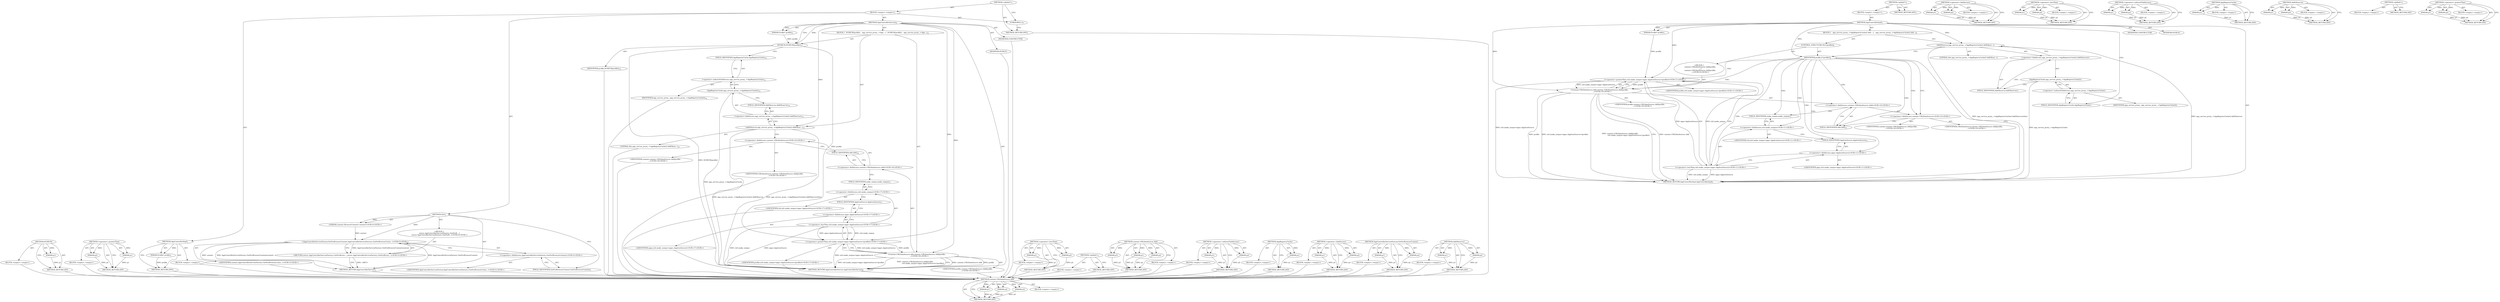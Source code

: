 digraph "AddObserver" {
vulnerable_82 [label=<(METHOD,content.URLDataSource.Add)>];
vulnerable_83 [label=<(PARAM,p1)>];
vulnerable_84 [label=<(PARAM,p2)>];
vulnerable_85 [label=<(PARAM,p3)>];
vulnerable_86 [label=<(BLOCK,&lt;empty&gt;,&lt;empty&gt;)>];
vulnerable_87 [label=<(METHOD_RETURN,ANY)>];
vulnerable_6 [label=<(METHOD,&lt;global&gt;)<SUB>1</SUB>>];
vulnerable_7 [label=<(BLOCK,&lt;empty&gt;,&lt;empty&gt;)<SUB>1</SUB>>];
vulnerable_8 [label=<(METHOD,AppControllerImpl)<SUB>1</SUB>>];
vulnerable_9 [label=<(PARAM,Profile* profile)<SUB>1</SUB>>];
vulnerable_10 [label=<(BLOCK,{
   app_service_proxy_-&gt;AppRegistryCache().Add...,{
   app_service_proxy_-&gt;AppRegistryCache().Add...)<SUB>6</SUB>>];
vulnerable_11 [label=<(AddObserver,app_service_proxy_-&gt;AppRegistryCache().AddObser...)<SUB>7</SUB>>];
vulnerable_12 [label=<(&lt;operator&gt;.fieldAccess,app_service_proxy_-&gt;AppRegistryCache().AddObserver)<SUB>7</SUB>>];
vulnerable_13 [label=<(AppRegistryCache,app_service_proxy_-&gt;AppRegistryCache())<SUB>7</SUB>>];
vulnerable_14 [label=<(&lt;operator&gt;.indirectFieldAccess,app_service_proxy_-&gt;AppRegistryCache)<SUB>7</SUB>>];
vulnerable_15 [label=<(IDENTIFIER,app_service_proxy_,app_service_proxy_-&gt;AppRegistryCache())<SUB>7</SUB>>];
vulnerable_16 [label=<(FIELD_IDENTIFIER,AppRegistryCache,AppRegistryCache)<SUB>7</SUB>>];
vulnerable_17 [label=<(FIELD_IDENTIFIER,AddObserver,AddObserver)<SUB>7</SUB>>];
vulnerable_18 [label=<(LITERAL,this,app_service_proxy_-&gt;AppRegistryCache().AddObser...)<SUB>7</SUB>>];
vulnerable_19 [label=<(CONTROL_STRUCTURE,IF,if (profile))<SUB>9</SUB>>];
vulnerable_20 [label=<(IDENTIFIER,profile,if (profile))<SUB>9</SUB>>];
vulnerable_21 [label="<(BLOCK,{
    content::URLDataSource::Add(profile,
    ...,{
    content::URLDataSource::Add(profile,
    ...)<SUB>9</SUB>>"];
vulnerable_22 [label="<(content.URLDataSource.Add,content::URLDataSource::Add(profile,
          ...)<SUB>10</SUB>>"];
vulnerable_23 [label="<(&lt;operator&gt;.fieldAccess,content::URLDataSource::Add)<SUB>10</SUB>>"];
vulnerable_24 [label="<(&lt;operator&gt;.fieldAccess,content::URLDataSource)<SUB>10</SUB>>"];
vulnerable_25 [label="<(IDENTIFIER,content,content::URLDataSource::Add(profile,
          ...)<SUB>10</SUB>>"];
vulnerable_26 [label="<(IDENTIFIER,URLDataSource,content::URLDataSource::Add(profile,
          ...)<SUB>10</SUB>>"];
vulnerable_27 [label=<(FIELD_IDENTIFIER,Add,Add)<SUB>10</SUB>>];
vulnerable_28 [label="<(IDENTIFIER,profile,content::URLDataSource::Add(profile,
          ...)<SUB>10</SUB>>"];
vulnerable_29 [label="<(&lt;operator&gt;.greaterThan,std::make_unique&lt;apps::AppIconSource&gt;(profile))<SUB>11</SUB>>"];
vulnerable_30 [label="<(&lt;operator&gt;.lessThan,std::make_unique&lt;apps::AppIconSource)<SUB>11</SUB>>"];
vulnerable_31 [label="<(&lt;operator&gt;.fieldAccess,std::make_unique)<SUB>11</SUB>>"];
vulnerable_32 [label="<(IDENTIFIER,std,std::make_unique&lt;apps::AppIconSource)<SUB>11</SUB>>"];
vulnerable_33 [label=<(FIELD_IDENTIFIER,make_unique,make_unique)<SUB>11</SUB>>];
vulnerable_34 [label="<(&lt;operator&gt;.fieldAccess,apps::AppIconSource)<SUB>11</SUB>>"];
vulnerable_35 [label="<(IDENTIFIER,apps,std::make_unique&lt;apps::AppIconSource)<SUB>11</SUB>>"];
vulnerable_36 [label=<(FIELD_IDENTIFIER,AppIconSource,AppIconSource)<SUB>11</SUB>>];
vulnerable_37 [label="<(IDENTIFIER,profile,std::make_unique&lt;apps::AppIconSource&gt;(profile))<SUB>11</SUB>>"];
vulnerable_38 [label=<(MODIFIER,CONSTRUCTOR)>];
vulnerable_39 [label=<(MODIFIER,PUBLIC)>];
vulnerable_40 [label=<(METHOD_RETURN,AppControllerImpl.AppControllerImpl)<SUB>1</SUB>>];
vulnerable_42 [label=<(METHOD_RETURN,ANY)<SUB>1</SUB>>];
vulnerable_68 [label=<(METHOD,&lt;operator&gt;.fieldAccess)>];
vulnerable_69 [label=<(PARAM,p1)>];
vulnerable_70 [label=<(PARAM,p2)>];
vulnerable_71 [label=<(BLOCK,&lt;empty&gt;,&lt;empty&gt;)>];
vulnerable_72 [label=<(METHOD_RETURN,ANY)>];
vulnerable_93 [label=<(METHOD,&lt;operator&gt;.lessThan)>];
vulnerable_94 [label=<(PARAM,p1)>];
vulnerable_95 [label=<(PARAM,p2)>];
vulnerable_96 [label=<(BLOCK,&lt;empty&gt;,&lt;empty&gt;)>];
vulnerable_97 [label=<(METHOD_RETURN,ANY)>];
vulnerable_77 [label=<(METHOD,&lt;operator&gt;.indirectFieldAccess)>];
vulnerable_78 [label=<(PARAM,p1)>];
vulnerable_79 [label=<(PARAM,p2)>];
vulnerable_80 [label=<(BLOCK,&lt;empty&gt;,&lt;empty&gt;)>];
vulnerable_81 [label=<(METHOD_RETURN,ANY)>];
vulnerable_73 [label=<(METHOD,AppRegistryCache)>];
vulnerable_74 [label=<(PARAM,p1)>];
vulnerable_75 [label=<(BLOCK,&lt;empty&gt;,&lt;empty&gt;)>];
vulnerable_76 [label=<(METHOD_RETURN,ANY)>];
vulnerable_63 [label=<(METHOD,AddObserver)>];
vulnerable_64 [label=<(PARAM,p1)>];
vulnerable_65 [label=<(PARAM,p2)>];
vulnerable_66 [label=<(BLOCK,&lt;empty&gt;,&lt;empty&gt;)>];
vulnerable_67 [label=<(METHOD_RETURN,ANY)>];
vulnerable_57 [label=<(METHOD,&lt;global&gt;)<SUB>1</SUB>>];
vulnerable_58 [label=<(BLOCK,&lt;empty&gt;,&lt;empty&gt;)>];
vulnerable_59 [label=<(METHOD_RETURN,ANY)>];
vulnerable_88 [label=<(METHOD,&lt;operator&gt;.greaterThan)>];
vulnerable_89 [label=<(PARAM,p1)>];
vulnerable_90 [label=<(PARAM,p2)>];
vulnerable_91 [label=<(BLOCK,&lt;empty&gt;,&lt;empty&gt;)>];
vulnerable_92 [label=<(METHOD_RETURN,ANY)>];
fixed_91 [label=<(METHOD,DCHECK)>];
fixed_92 [label=<(PARAM,p1)>];
fixed_93 [label=<(BLOCK,&lt;empty&gt;,&lt;empty&gt;)>];
fixed_94 [label=<(METHOD_RETURN,ANY)>];
fixed_115 [label=<(METHOD,&lt;operator&gt;.greaterThan)>];
fixed_116 [label=<(PARAM,p1)>];
fixed_117 [label=<(PARAM,p2)>];
fixed_118 [label=<(BLOCK,&lt;empty&gt;,&lt;empty&gt;)>];
fixed_119 [label=<(METHOD_RETURN,ANY)>];
fixed_6 [label=<(METHOD,&lt;global&gt;)<SUB>1</SUB>>];
fixed_7 [label=<(BLOCK,&lt;empty&gt;,&lt;empty&gt;)<SUB>1</SUB>>];
fixed_8 [label=<(METHOD,AppControllerImpl)<SUB>1</SUB>>];
fixed_9 [label=<(PARAM,Profile* profile)<SUB>1</SUB>>];
fixed_10 [label=<(BLOCK,&lt;empty&gt;,&lt;empty&gt;)>];
fixed_11 [label=<(METHOD_RETURN,ANY)<SUB>1</SUB>>];
fixed_13 [label=<(UNKNOWN,),))<SUB>1</SUB>>];
fixed_14 [label=<(METHOD,Get)<SUB>3</SUB>>];
fixed_15 [label="<(PARAM,content::BrowserContext* context)<SUB>4</SUB>>"];
fixed_16 [label="<(BLOCK,{
  return AppControllerServiceFactory::GetForB...,{
  return AppControllerServiceFactory::GetForB...)<SUB>4</SUB>>"];
fixed_17 [label="<(RETURN,return AppControllerServiceFactory::GetForBrows...,return AppControllerServiceFactory::GetForBrows...)<SUB>5</SUB>>"];
fixed_18 [label="<(AppControllerServiceFactory.GetForBrowserContext,AppControllerServiceFactory::GetForBrowserConte...)<SUB>5</SUB>>"];
fixed_19 [label="<(&lt;operator&gt;.fieldAccess,AppControllerServiceFactory::GetForBrowserContext)<SUB>5</SUB>>"];
fixed_20 [label="<(IDENTIFIER,AppControllerServiceFactory,AppControllerServiceFactory::GetForBrowserConte...)<SUB>5</SUB>>"];
fixed_21 [label=<(FIELD_IDENTIFIER,GetForBrowserContext,GetForBrowserContext)<SUB>5</SUB>>];
fixed_22 [label="<(IDENTIFIER,context,AppControllerServiceFactory::GetForBrowserConte...)<SUB>5</SUB>>"];
fixed_23 [label=<(METHOD_RETURN,AppControllerService)<SUB>3</SUB>>];
fixed_25 [label=<(METHOD,AppControllerService)<SUB>8</SUB>>];
fixed_26 [label=<(PARAM,Profile* profile)<SUB>8</SUB>>];
fixed_27 [label=<(BLOCK,{
  DCHECK(profile);
   app_service_proxy_-&gt;App...,{
  DCHECK(profile);
   app_service_proxy_-&gt;App...)<SUB>12</SUB>>];
fixed_28 [label=<(DCHECK,DCHECK(profile))<SUB>13</SUB>>];
fixed_29 [label=<(IDENTIFIER,profile,DCHECK(profile))<SUB>13</SUB>>];
fixed_30 [label=<(AddObserver,app_service_proxy_-&gt;AppRegistryCache().AddObser...)<SUB>14</SUB>>];
fixed_31 [label=<(&lt;operator&gt;.fieldAccess,app_service_proxy_-&gt;AppRegistryCache().AddObserver)<SUB>14</SUB>>];
fixed_32 [label=<(AppRegistryCache,app_service_proxy_-&gt;AppRegistryCache())<SUB>14</SUB>>];
fixed_33 [label=<(&lt;operator&gt;.indirectFieldAccess,app_service_proxy_-&gt;AppRegistryCache)<SUB>14</SUB>>];
fixed_34 [label=<(IDENTIFIER,app_service_proxy_,app_service_proxy_-&gt;AppRegistryCache())<SUB>14</SUB>>];
fixed_35 [label=<(FIELD_IDENTIFIER,AppRegistryCache,AppRegistryCache)<SUB>14</SUB>>];
fixed_36 [label=<(FIELD_IDENTIFIER,AddObserver,AddObserver)<SUB>14</SUB>>];
fixed_37 [label=<(LITERAL,this,app_service_proxy_-&gt;AppRegistryCache().AddObser...)<SUB>14</SUB>>];
fixed_38 [label="<(content.URLDataSource.Add,content::URLDataSource::Add(profile,
          ...)<SUB>16</SUB>>"];
fixed_39 [label="<(&lt;operator&gt;.fieldAccess,content::URLDataSource::Add)<SUB>16</SUB>>"];
fixed_40 [label="<(&lt;operator&gt;.fieldAccess,content::URLDataSource)<SUB>16</SUB>>"];
fixed_41 [label="<(IDENTIFIER,content,content::URLDataSource::Add(profile,
          ...)<SUB>16</SUB>>"];
fixed_42 [label="<(IDENTIFIER,URLDataSource,content::URLDataSource::Add(profile,
          ...)<SUB>16</SUB>>"];
fixed_43 [label=<(FIELD_IDENTIFIER,Add,Add)<SUB>16</SUB>>];
fixed_44 [label="<(IDENTIFIER,profile,content::URLDataSource::Add(profile,
          ...)<SUB>16</SUB>>"];
fixed_45 [label="<(&lt;operator&gt;.greaterThan,std::make_unique&lt;apps::AppIconSource&gt;(profile))<SUB>17</SUB>>"];
fixed_46 [label="<(&lt;operator&gt;.lessThan,std::make_unique&lt;apps::AppIconSource)<SUB>17</SUB>>"];
fixed_47 [label="<(&lt;operator&gt;.fieldAccess,std::make_unique)<SUB>17</SUB>>"];
fixed_48 [label="<(IDENTIFIER,std,std::make_unique&lt;apps::AppIconSource)<SUB>17</SUB>>"];
fixed_49 [label=<(FIELD_IDENTIFIER,make_unique,make_unique)<SUB>17</SUB>>];
fixed_50 [label="<(&lt;operator&gt;.fieldAccess,apps::AppIconSource)<SUB>17</SUB>>"];
fixed_51 [label="<(IDENTIFIER,apps,std::make_unique&lt;apps::AppIconSource)<SUB>17</SUB>>"];
fixed_52 [label=<(FIELD_IDENTIFIER,AppIconSource,AppIconSource)<SUB>17</SUB>>];
fixed_53 [label="<(IDENTIFIER,profile,std::make_unique&lt;apps::AppIconSource&gt;(profile))<SUB>17</SUB>>"];
fixed_54 [label=<(MODIFIER,CONSTRUCTOR)>];
fixed_55 [label=<(MODIFIER,PUBLIC)>];
fixed_56 [label=<(METHOD_RETURN,AppControllerService.AppControllerService)<SUB>8</SUB>>];
fixed_58 [label=<(METHOD_RETURN,ANY)<SUB>1</SUB>>];
fixed_120 [label=<(METHOD,&lt;operator&gt;.lessThan)>];
fixed_121 [label=<(PARAM,p1)>];
fixed_122 [label=<(PARAM,p2)>];
fixed_123 [label=<(BLOCK,&lt;empty&gt;,&lt;empty&gt;)>];
fixed_124 [label=<(METHOD_RETURN,ANY)>];
fixed_75 [label=<(METHOD,&lt;global&gt;)<SUB>1</SUB>>];
fixed_76 [label=<(BLOCK,&lt;empty&gt;,&lt;empty&gt;)>];
fixed_77 [label=<(METHOD_RETURN,ANY)>];
fixed_109 [label=<(METHOD,content.URLDataSource.Add)>];
fixed_110 [label=<(PARAM,p1)>];
fixed_111 [label=<(PARAM,p2)>];
fixed_112 [label=<(PARAM,p3)>];
fixed_113 [label=<(BLOCK,&lt;empty&gt;,&lt;empty&gt;)>];
fixed_114 [label=<(METHOD_RETURN,ANY)>];
fixed_104 [label=<(METHOD,&lt;operator&gt;.indirectFieldAccess)>];
fixed_105 [label=<(PARAM,p1)>];
fixed_106 [label=<(PARAM,p2)>];
fixed_107 [label=<(BLOCK,&lt;empty&gt;,&lt;empty&gt;)>];
fixed_108 [label=<(METHOD_RETURN,ANY)>];
fixed_100 [label=<(METHOD,AppRegistryCache)>];
fixed_101 [label=<(PARAM,p1)>];
fixed_102 [label=<(BLOCK,&lt;empty&gt;,&lt;empty&gt;)>];
fixed_103 [label=<(METHOD_RETURN,ANY)>];
fixed_86 [label=<(METHOD,&lt;operator&gt;.fieldAccess)>];
fixed_87 [label=<(PARAM,p1)>];
fixed_88 [label=<(PARAM,p2)>];
fixed_89 [label=<(BLOCK,&lt;empty&gt;,&lt;empty&gt;)>];
fixed_90 [label=<(METHOD_RETURN,ANY)>];
fixed_81 [label=<(METHOD,AppControllerServiceFactory.GetForBrowserContext)>];
fixed_82 [label=<(PARAM,p1)>];
fixed_83 [label=<(PARAM,p2)>];
fixed_84 [label=<(BLOCK,&lt;empty&gt;,&lt;empty&gt;)>];
fixed_85 [label=<(METHOD_RETURN,ANY)>];
fixed_95 [label=<(METHOD,AddObserver)>];
fixed_96 [label=<(PARAM,p1)>];
fixed_97 [label=<(PARAM,p2)>];
fixed_98 [label=<(BLOCK,&lt;empty&gt;,&lt;empty&gt;)>];
fixed_99 [label=<(METHOD_RETURN,ANY)>];
vulnerable_82 -> vulnerable_83  [key=0, label="AST: "];
vulnerable_82 -> vulnerable_83  [key=1, label="DDG: "];
vulnerable_82 -> vulnerable_86  [key=0, label="AST: "];
vulnerable_82 -> vulnerable_84  [key=0, label="AST: "];
vulnerable_82 -> vulnerable_84  [key=1, label="DDG: "];
vulnerable_82 -> vulnerable_87  [key=0, label="AST: "];
vulnerable_82 -> vulnerable_87  [key=1, label="CFG: "];
vulnerable_82 -> vulnerable_85  [key=0, label="AST: "];
vulnerable_82 -> vulnerable_85  [key=1, label="DDG: "];
vulnerable_83 -> vulnerable_87  [key=0, label="DDG: p1"];
vulnerable_84 -> vulnerable_87  [key=0, label="DDG: p2"];
vulnerable_85 -> vulnerable_87  [key=0, label="DDG: p3"];
vulnerable_6 -> vulnerable_7  [key=0, label="AST: "];
vulnerable_6 -> vulnerable_42  [key=0, label="AST: "];
vulnerable_6 -> vulnerable_42  [key=1, label="CFG: "];
vulnerable_7 -> vulnerable_8  [key=0, label="AST: "];
vulnerable_8 -> vulnerable_9  [key=0, label="AST: "];
vulnerable_8 -> vulnerable_9  [key=1, label="DDG: "];
vulnerable_8 -> vulnerable_10  [key=0, label="AST: "];
vulnerable_8 -> vulnerable_38  [key=0, label="AST: "];
vulnerable_8 -> vulnerable_39  [key=0, label="AST: "];
vulnerable_8 -> vulnerable_40  [key=0, label="AST: "];
vulnerable_8 -> vulnerable_16  [key=0, label="CFG: "];
vulnerable_8 -> vulnerable_11  [key=0, label="DDG: "];
vulnerable_8 -> vulnerable_20  [key=0, label="DDG: "];
vulnerable_8 -> vulnerable_22  [key=0, label="DDG: "];
vulnerable_8 -> vulnerable_29  [key=0, label="DDG: "];
vulnerable_9 -> vulnerable_29  [key=0, label="DDG: profile"];
vulnerable_10 -> vulnerable_11  [key=0, label="AST: "];
vulnerable_10 -> vulnerable_19  [key=0, label="AST: "];
vulnerable_11 -> vulnerable_12  [key=0, label="AST: "];
vulnerable_11 -> vulnerable_18  [key=0, label="AST: "];
vulnerable_11 -> vulnerable_20  [key=0, label="CFG: "];
vulnerable_11 -> vulnerable_40  [key=0, label="DDG: app_service_proxy_-&gt;AppRegistryCache().AddObserver"];
vulnerable_11 -> vulnerable_40  [key=1, label="DDG: app_service_proxy_-&gt;AppRegistryCache().AddObserver(this)"];
vulnerable_12 -> vulnerable_13  [key=0, label="AST: "];
vulnerable_12 -> vulnerable_17  [key=0, label="AST: "];
vulnerable_12 -> vulnerable_11  [key=0, label="CFG: "];
vulnerable_13 -> vulnerable_14  [key=0, label="AST: "];
vulnerable_13 -> vulnerable_17  [key=0, label="CFG: "];
vulnerable_13 -> vulnerable_40  [key=0, label="DDG: app_service_proxy_-&gt;AppRegistryCache"];
vulnerable_14 -> vulnerable_15  [key=0, label="AST: "];
vulnerable_14 -> vulnerable_16  [key=0, label="AST: "];
vulnerable_14 -> vulnerable_13  [key=0, label="CFG: "];
vulnerable_16 -> vulnerable_14  [key=0, label="CFG: "];
vulnerable_17 -> vulnerable_12  [key=0, label="CFG: "];
vulnerable_19 -> vulnerable_20  [key=0, label="AST: "];
vulnerable_19 -> vulnerable_21  [key=0, label="AST: "];
vulnerable_20 -> vulnerable_40  [key=0, label="CFG: "];
vulnerable_20 -> vulnerable_24  [key=0, label="CFG: "];
vulnerable_20 -> vulnerable_24  [key=1, label="CDG: "];
vulnerable_20 -> vulnerable_30  [key=0, label="CDG: "];
vulnerable_20 -> vulnerable_29  [key=0, label="CDG: "];
vulnerable_20 -> vulnerable_34  [key=0, label="CDG: "];
vulnerable_20 -> vulnerable_33  [key=0, label="CDG: "];
vulnerable_20 -> vulnerable_23  [key=0, label="CDG: "];
vulnerable_20 -> vulnerable_36  [key=0, label="CDG: "];
vulnerable_20 -> vulnerable_22  [key=0, label="CDG: "];
vulnerable_20 -> vulnerable_27  [key=0, label="CDG: "];
vulnerable_20 -> vulnerable_31  [key=0, label="CDG: "];
vulnerable_21 -> vulnerable_22  [key=0, label="AST: "];
vulnerable_22 -> vulnerable_23  [key=0, label="AST: "];
vulnerable_22 -> vulnerable_28  [key=0, label="AST: "];
vulnerable_22 -> vulnerable_29  [key=0, label="AST: "];
vulnerable_22 -> vulnerable_40  [key=0, label="CFG: "];
vulnerable_22 -> vulnerable_40  [key=1, label="DDG: content::URLDataSource::Add"];
vulnerable_22 -> vulnerable_40  [key=2, label="DDG: profile"];
vulnerable_22 -> vulnerable_40  [key=3, label="DDG: std::make_unique&lt;apps::AppIconSource&gt;(profile)"];
vulnerable_22 -> vulnerable_40  [key=4, label="DDG: content::URLDataSource::Add(profile,
                                std::make_unique&lt;apps::AppIconSource&gt;(profile))"];
vulnerable_23 -> vulnerable_24  [key=0, label="AST: "];
vulnerable_23 -> vulnerable_27  [key=0, label="AST: "];
vulnerable_23 -> vulnerable_33  [key=0, label="CFG: "];
vulnerable_24 -> vulnerable_25  [key=0, label="AST: "];
vulnerable_24 -> vulnerable_26  [key=0, label="AST: "];
vulnerable_24 -> vulnerable_27  [key=0, label="CFG: "];
vulnerable_27 -> vulnerable_23  [key=0, label="CFG: "];
vulnerable_29 -> vulnerable_30  [key=0, label="AST: "];
vulnerable_29 -> vulnerable_37  [key=0, label="AST: "];
vulnerable_29 -> vulnerable_22  [key=0, label="CFG: "];
vulnerable_29 -> vulnerable_22  [key=1, label="DDG: profile"];
vulnerable_29 -> vulnerable_22  [key=2, label="DDG: std::make_unique&lt;apps::AppIconSource"];
vulnerable_29 -> vulnerable_40  [key=0, label="DDG: std::make_unique&lt;apps::AppIconSource"];
vulnerable_30 -> vulnerable_31  [key=0, label="AST: "];
vulnerable_30 -> vulnerable_34  [key=0, label="AST: "];
vulnerable_30 -> vulnerable_29  [key=0, label="CFG: "];
vulnerable_30 -> vulnerable_29  [key=1, label="DDG: std::make_unique"];
vulnerable_30 -> vulnerable_29  [key=2, label="DDG: apps::AppIconSource"];
vulnerable_30 -> vulnerable_40  [key=0, label="DDG: std::make_unique"];
vulnerable_30 -> vulnerable_40  [key=1, label="DDG: apps::AppIconSource"];
vulnerable_31 -> vulnerable_32  [key=0, label="AST: "];
vulnerable_31 -> vulnerable_33  [key=0, label="AST: "];
vulnerable_31 -> vulnerable_36  [key=0, label="CFG: "];
vulnerable_33 -> vulnerable_31  [key=0, label="CFG: "];
vulnerable_34 -> vulnerable_35  [key=0, label="AST: "];
vulnerable_34 -> vulnerable_36  [key=0, label="AST: "];
vulnerable_34 -> vulnerable_30  [key=0, label="CFG: "];
vulnerable_36 -> vulnerable_34  [key=0, label="CFG: "];
vulnerable_68 -> vulnerable_69  [key=0, label="AST: "];
vulnerable_68 -> vulnerable_69  [key=1, label="DDG: "];
vulnerable_68 -> vulnerable_71  [key=0, label="AST: "];
vulnerable_68 -> vulnerable_70  [key=0, label="AST: "];
vulnerable_68 -> vulnerable_70  [key=1, label="DDG: "];
vulnerable_68 -> vulnerable_72  [key=0, label="AST: "];
vulnerable_68 -> vulnerable_72  [key=1, label="CFG: "];
vulnerable_69 -> vulnerable_72  [key=0, label="DDG: p1"];
vulnerable_70 -> vulnerable_72  [key=0, label="DDG: p2"];
vulnerable_93 -> vulnerable_94  [key=0, label="AST: "];
vulnerable_93 -> vulnerable_94  [key=1, label="DDG: "];
vulnerable_93 -> vulnerable_96  [key=0, label="AST: "];
vulnerable_93 -> vulnerable_95  [key=0, label="AST: "];
vulnerable_93 -> vulnerable_95  [key=1, label="DDG: "];
vulnerable_93 -> vulnerable_97  [key=0, label="AST: "];
vulnerable_93 -> vulnerable_97  [key=1, label="CFG: "];
vulnerable_94 -> vulnerable_97  [key=0, label="DDG: p1"];
vulnerable_95 -> vulnerable_97  [key=0, label="DDG: p2"];
vulnerable_77 -> vulnerable_78  [key=0, label="AST: "];
vulnerable_77 -> vulnerable_78  [key=1, label="DDG: "];
vulnerable_77 -> vulnerable_80  [key=0, label="AST: "];
vulnerable_77 -> vulnerable_79  [key=0, label="AST: "];
vulnerable_77 -> vulnerable_79  [key=1, label="DDG: "];
vulnerable_77 -> vulnerable_81  [key=0, label="AST: "];
vulnerable_77 -> vulnerable_81  [key=1, label="CFG: "];
vulnerable_78 -> vulnerable_81  [key=0, label="DDG: p1"];
vulnerable_79 -> vulnerable_81  [key=0, label="DDG: p2"];
vulnerable_73 -> vulnerable_74  [key=0, label="AST: "];
vulnerable_73 -> vulnerable_74  [key=1, label="DDG: "];
vulnerable_73 -> vulnerable_75  [key=0, label="AST: "];
vulnerable_73 -> vulnerable_76  [key=0, label="AST: "];
vulnerable_73 -> vulnerable_76  [key=1, label="CFG: "];
vulnerable_74 -> vulnerable_76  [key=0, label="DDG: p1"];
vulnerable_63 -> vulnerable_64  [key=0, label="AST: "];
vulnerable_63 -> vulnerable_64  [key=1, label="DDG: "];
vulnerable_63 -> vulnerable_66  [key=0, label="AST: "];
vulnerable_63 -> vulnerable_65  [key=0, label="AST: "];
vulnerable_63 -> vulnerable_65  [key=1, label="DDG: "];
vulnerable_63 -> vulnerable_67  [key=0, label="AST: "];
vulnerable_63 -> vulnerable_67  [key=1, label="CFG: "];
vulnerable_64 -> vulnerable_67  [key=0, label="DDG: p1"];
vulnerable_65 -> vulnerable_67  [key=0, label="DDG: p2"];
vulnerable_57 -> vulnerable_58  [key=0, label="AST: "];
vulnerable_57 -> vulnerable_59  [key=0, label="AST: "];
vulnerable_57 -> vulnerable_59  [key=1, label="CFG: "];
vulnerable_88 -> vulnerable_89  [key=0, label="AST: "];
vulnerable_88 -> vulnerable_89  [key=1, label="DDG: "];
vulnerable_88 -> vulnerable_91  [key=0, label="AST: "];
vulnerable_88 -> vulnerable_90  [key=0, label="AST: "];
vulnerable_88 -> vulnerable_90  [key=1, label="DDG: "];
vulnerable_88 -> vulnerable_92  [key=0, label="AST: "];
vulnerable_88 -> vulnerable_92  [key=1, label="CFG: "];
vulnerable_89 -> vulnerable_92  [key=0, label="DDG: p1"];
vulnerable_90 -> vulnerable_92  [key=0, label="DDG: p2"];
fixed_91 -> fixed_92  [key=0, label="AST: "];
fixed_91 -> fixed_92  [key=1, label="DDG: "];
fixed_91 -> fixed_93  [key=0, label="AST: "];
fixed_91 -> fixed_94  [key=0, label="AST: "];
fixed_91 -> fixed_94  [key=1, label="CFG: "];
fixed_92 -> fixed_94  [key=0, label="DDG: p1"];
fixed_93 -> vulnerable_82  [key=0];
fixed_94 -> vulnerable_82  [key=0];
fixed_115 -> fixed_116  [key=0, label="AST: "];
fixed_115 -> fixed_116  [key=1, label="DDG: "];
fixed_115 -> fixed_118  [key=0, label="AST: "];
fixed_115 -> fixed_117  [key=0, label="AST: "];
fixed_115 -> fixed_117  [key=1, label="DDG: "];
fixed_115 -> fixed_119  [key=0, label="AST: "];
fixed_115 -> fixed_119  [key=1, label="CFG: "];
fixed_116 -> fixed_119  [key=0, label="DDG: p1"];
fixed_117 -> fixed_119  [key=0, label="DDG: p2"];
fixed_118 -> vulnerable_82  [key=0];
fixed_119 -> vulnerable_82  [key=0];
fixed_6 -> fixed_7  [key=0, label="AST: "];
fixed_6 -> fixed_58  [key=0, label="AST: "];
fixed_6 -> fixed_13  [key=0, label="CFG: "];
fixed_7 -> fixed_8  [key=0, label="AST: "];
fixed_7 -> fixed_13  [key=0, label="AST: "];
fixed_7 -> fixed_14  [key=0, label="AST: "];
fixed_7 -> fixed_25  [key=0, label="AST: "];
fixed_8 -> fixed_9  [key=0, label="AST: "];
fixed_8 -> fixed_9  [key=1, label="DDG: "];
fixed_8 -> fixed_10  [key=0, label="AST: "];
fixed_8 -> fixed_11  [key=0, label="AST: "];
fixed_8 -> fixed_11  [key=1, label="CFG: "];
fixed_9 -> fixed_11  [key=0, label="DDG: profile"];
fixed_10 -> vulnerable_82  [key=0];
fixed_11 -> vulnerable_82  [key=0];
fixed_13 -> fixed_58  [key=0, label="CFG: "];
fixed_14 -> fixed_15  [key=0, label="AST: "];
fixed_14 -> fixed_15  [key=1, label="DDG: "];
fixed_14 -> fixed_16  [key=0, label="AST: "];
fixed_14 -> fixed_23  [key=0, label="AST: "];
fixed_14 -> fixed_21  [key=0, label="CFG: "];
fixed_14 -> fixed_18  [key=0, label="DDG: "];
fixed_15 -> fixed_18  [key=0, label="DDG: context"];
fixed_16 -> fixed_17  [key=0, label="AST: "];
fixed_17 -> fixed_18  [key=0, label="AST: "];
fixed_17 -> fixed_23  [key=0, label="CFG: "];
fixed_17 -> fixed_23  [key=1, label="DDG: &lt;RET&gt;"];
fixed_18 -> fixed_19  [key=0, label="AST: "];
fixed_18 -> fixed_22  [key=0, label="AST: "];
fixed_18 -> fixed_17  [key=0, label="CFG: "];
fixed_18 -> fixed_17  [key=1, label="DDG: AppControllerServiceFactory::GetForBrowserContext(context)"];
fixed_18 -> fixed_23  [key=0, label="DDG: AppControllerServiceFactory::GetForBrowserContext"];
fixed_18 -> fixed_23  [key=1, label="DDG: context"];
fixed_18 -> fixed_23  [key=2, label="DDG: AppControllerServiceFactory::GetForBrowserContext(context)"];
fixed_19 -> fixed_20  [key=0, label="AST: "];
fixed_19 -> fixed_21  [key=0, label="AST: "];
fixed_19 -> fixed_18  [key=0, label="CFG: "];
fixed_20 -> vulnerable_82  [key=0];
fixed_21 -> fixed_19  [key=0, label="CFG: "];
fixed_22 -> vulnerable_82  [key=0];
fixed_23 -> vulnerable_82  [key=0];
fixed_25 -> fixed_26  [key=0, label="AST: "];
fixed_25 -> fixed_26  [key=1, label="DDG: "];
fixed_25 -> fixed_27  [key=0, label="AST: "];
fixed_25 -> fixed_54  [key=0, label="AST: "];
fixed_25 -> fixed_55  [key=0, label="AST: "];
fixed_25 -> fixed_56  [key=0, label="AST: "];
fixed_25 -> fixed_28  [key=0, label="CFG: "];
fixed_25 -> fixed_28  [key=1, label="DDG: "];
fixed_25 -> fixed_30  [key=0, label="DDG: "];
fixed_25 -> fixed_38  [key=0, label="DDG: "];
fixed_25 -> fixed_45  [key=0, label="DDG: "];
fixed_26 -> fixed_28  [key=0, label="DDG: profile"];
fixed_27 -> fixed_28  [key=0, label="AST: "];
fixed_27 -> fixed_30  [key=0, label="AST: "];
fixed_27 -> fixed_38  [key=0, label="AST: "];
fixed_28 -> fixed_29  [key=0, label="AST: "];
fixed_28 -> fixed_35  [key=0, label="CFG: "];
fixed_28 -> fixed_56  [key=0, label="DDG: DCHECK(profile)"];
fixed_28 -> fixed_45  [key=0, label="DDG: profile"];
fixed_29 -> vulnerable_82  [key=0];
fixed_30 -> fixed_31  [key=0, label="AST: "];
fixed_30 -> fixed_37  [key=0, label="AST: "];
fixed_30 -> fixed_40  [key=0, label="CFG: "];
fixed_30 -> fixed_56  [key=0, label="DDG: app_service_proxy_-&gt;AppRegistryCache().AddObserver"];
fixed_30 -> fixed_56  [key=1, label="DDG: app_service_proxy_-&gt;AppRegistryCache().AddObserver(this)"];
fixed_31 -> fixed_32  [key=0, label="AST: "];
fixed_31 -> fixed_36  [key=0, label="AST: "];
fixed_31 -> fixed_30  [key=0, label="CFG: "];
fixed_32 -> fixed_33  [key=0, label="AST: "];
fixed_32 -> fixed_36  [key=0, label="CFG: "];
fixed_32 -> fixed_56  [key=0, label="DDG: app_service_proxy_-&gt;AppRegistryCache"];
fixed_33 -> fixed_34  [key=0, label="AST: "];
fixed_33 -> fixed_35  [key=0, label="AST: "];
fixed_33 -> fixed_32  [key=0, label="CFG: "];
fixed_34 -> vulnerable_82  [key=0];
fixed_35 -> fixed_33  [key=0, label="CFG: "];
fixed_36 -> fixed_31  [key=0, label="CFG: "];
fixed_37 -> vulnerable_82  [key=0];
fixed_38 -> fixed_39  [key=0, label="AST: "];
fixed_38 -> fixed_44  [key=0, label="AST: "];
fixed_38 -> fixed_45  [key=0, label="AST: "];
fixed_38 -> fixed_56  [key=0, label="CFG: "];
fixed_38 -> fixed_56  [key=1, label="DDG: content::URLDataSource::Add"];
fixed_38 -> fixed_56  [key=2, label="DDG: profile"];
fixed_38 -> fixed_56  [key=3, label="DDG: std::make_unique&lt;apps::AppIconSource&gt;(profile)"];
fixed_38 -> fixed_56  [key=4, label="DDG: content::URLDataSource::Add(profile,
                              std::make_unique&lt;apps::AppIconSource&gt;(profile))"];
fixed_39 -> fixed_40  [key=0, label="AST: "];
fixed_39 -> fixed_43  [key=0, label="AST: "];
fixed_39 -> fixed_49  [key=0, label="CFG: "];
fixed_40 -> fixed_41  [key=0, label="AST: "];
fixed_40 -> fixed_42  [key=0, label="AST: "];
fixed_40 -> fixed_43  [key=0, label="CFG: "];
fixed_41 -> vulnerable_82  [key=0];
fixed_42 -> vulnerable_82  [key=0];
fixed_43 -> fixed_39  [key=0, label="CFG: "];
fixed_44 -> vulnerable_82  [key=0];
fixed_45 -> fixed_46  [key=0, label="AST: "];
fixed_45 -> fixed_53  [key=0, label="AST: "];
fixed_45 -> fixed_38  [key=0, label="CFG: "];
fixed_45 -> fixed_38  [key=1, label="DDG: profile"];
fixed_45 -> fixed_38  [key=2, label="DDG: std::make_unique&lt;apps::AppIconSource"];
fixed_45 -> fixed_56  [key=0, label="DDG: std::make_unique&lt;apps::AppIconSource"];
fixed_46 -> fixed_47  [key=0, label="AST: "];
fixed_46 -> fixed_50  [key=0, label="AST: "];
fixed_46 -> fixed_45  [key=0, label="CFG: "];
fixed_46 -> fixed_45  [key=1, label="DDG: std::make_unique"];
fixed_46 -> fixed_45  [key=2, label="DDG: apps::AppIconSource"];
fixed_46 -> fixed_56  [key=0, label="DDG: std::make_unique"];
fixed_46 -> fixed_56  [key=1, label="DDG: apps::AppIconSource"];
fixed_47 -> fixed_48  [key=0, label="AST: "];
fixed_47 -> fixed_49  [key=0, label="AST: "];
fixed_47 -> fixed_52  [key=0, label="CFG: "];
fixed_48 -> vulnerable_82  [key=0];
fixed_49 -> fixed_47  [key=0, label="CFG: "];
fixed_50 -> fixed_51  [key=0, label="AST: "];
fixed_50 -> fixed_52  [key=0, label="AST: "];
fixed_50 -> fixed_46  [key=0, label="CFG: "];
fixed_51 -> vulnerable_82  [key=0];
fixed_52 -> fixed_50  [key=0, label="CFG: "];
fixed_53 -> vulnerable_82  [key=0];
fixed_54 -> vulnerable_82  [key=0];
fixed_55 -> vulnerable_82  [key=0];
fixed_56 -> vulnerable_82  [key=0];
fixed_58 -> vulnerable_82  [key=0];
fixed_120 -> fixed_121  [key=0, label="AST: "];
fixed_120 -> fixed_121  [key=1, label="DDG: "];
fixed_120 -> fixed_123  [key=0, label="AST: "];
fixed_120 -> fixed_122  [key=0, label="AST: "];
fixed_120 -> fixed_122  [key=1, label="DDG: "];
fixed_120 -> fixed_124  [key=0, label="AST: "];
fixed_120 -> fixed_124  [key=1, label="CFG: "];
fixed_121 -> fixed_124  [key=0, label="DDG: p1"];
fixed_122 -> fixed_124  [key=0, label="DDG: p2"];
fixed_123 -> vulnerable_82  [key=0];
fixed_124 -> vulnerable_82  [key=0];
fixed_75 -> fixed_76  [key=0, label="AST: "];
fixed_75 -> fixed_77  [key=0, label="AST: "];
fixed_75 -> fixed_77  [key=1, label="CFG: "];
fixed_76 -> vulnerable_82  [key=0];
fixed_77 -> vulnerable_82  [key=0];
fixed_109 -> fixed_110  [key=0, label="AST: "];
fixed_109 -> fixed_110  [key=1, label="DDG: "];
fixed_109 -> fixed_113  [key=0, label="AST: "];
fixed_109 -> fixed_111  [key=0, label="AST: "];
fixed_109 -> fixed_111  [key=1, label="DDG: "];
fixed_109 -> fixed_114  [key=0, label="AST: "];
fixed_109 -> fixed_114  [key=1, label="CFG: "];
fixed_109 -> fixed_112  [key=0, label="AST: "];
fixed_109 -> fixed_112  [key=1, label="DDG: "];
fixed_110 -> fixed_114  [key=0, label="DDG: p1"];
fixed_111 -> fixed_114  [key=0, label="DDG: p2"];
fixed_112 -> fixed_114  [key=0, label="DDG: p3"];
fixed_113 -> vulnerable_82  [key=0];
fixed_114 -> vulnerable_82  [key=0];
fixed_104 -> fixed_105  [key=0, label="AST: "];
fixed_104 -> fixed_105  [key=1, label="DDG: "];
fixed_104 -> fixed_107  [key=0, label="AST: "];
fixed_104 -> fixed_106  [key=0, label="AST: "];
fixed_104 -> fixed_106  [key=1, label="DDG: "];
fixed_104 -> fixed_108  [key=0, label="AST: "];
fixed_104 -> fixed_108  [key=1, label="CFG: "];
fixed_105 -> fixed_108  [key=0, label="DDG: p1"];
fixed_106 -> fixed_108  [key=0, label="DDG: p2"];
fixed_107 -> vulnerable_82  [key=0];
fixed_108 -> vulnerable_82  [key=0];
fixed_100 -> fixed_101  [key=0, label="AST: "];
fixed_100 -> fixed_101  [key=1, label="DDG: "];
fixed_100 -> fixed_102  [key=0, label="AST: "];
fixed_100 -> fixed_103  [key=0, label="AST: "];
fixed_100 -> fixed_103  [key=1, label="CFG: "];
fixed_101 -> fixed_103  [key=0, label="DDG: p1"];
fixed_102 -> vulnerable_82  [key=0];
fixed_103 -> vulnerable_82  [key=0];
fixed_86 -> fixed_87  [key=0, label="AST: "];
fixed_86 -> fixed_87  [key=1, label="DDG: "];
fixed_86 -> fixed_89  [key=0, label="AST: "];
fixed_86 -> fixed_88  [key=0, label="AST: "];
fixed_86 -> fixed_88  [key=1, label="DDG: "];
fixed_86 -> fixed_90  [key=0, label="AST: "];
fixed_86 -> fixed_90  [key=1, label="CFG: "];
fixed_87 -> fixed_90  [key=0, label="DDG: p1"];
fixed_88 -> fixed_90  [key=0, label="DDG: p2"];
fixed_89 -> vulnerable_82  [key=0];
fixed_90 -> vulnerable_82  [key=0];
fixed_81 -> fixed_82  [key=0, label="AST: "];
fixed_81 -> fixed_82  [key=1, label="DDG: "];
fixed_81 -> fixed_84  [key=0, label="AST: "];
fixed_81 -> fixed_83  [key=0, label="AST: "];
fixed_81 -> fixed_83  [key=1, label="DDG: "];
fixed_81 -> fixed_85  [key=0, label="AST: "];
fixed_81 -> fixed_85  [key=1, label="CFG: "];
fixed_82 -> fixed_85  [key=0, label="DDG: p1"];
fixed_83 -> fixed_85  [key=0, label="DDG: p2"];
fixed_84 -> vulnerable_82  [key=0];
fixed_85 -> vulnerable_82  [key=0];
fixed_95 -> fixed_96  [key=0, label="AST: "];
fixed_95 -> fixed_96  [key=1, label="DDG: "];
fixed_95 -> fixed_98  [key=0, label="AST: "];
fixed_95 -> fixed_97  [key=0, label="AST: "];
fixed_95 -> fixed_97  [key=1, label="DDG: "];
fixed_95 -> fixed_99  [key=0, label="AST: "];
fixed_95 -> fixed_99  [key=1, label="CFG: "];
fixed_96 -> fixed_99  [key=0, label="DDG: p1"];
fixed_97 -> fixed_99  [key=0, label="DDG: p2"];
fixed_98 -> vulnerable_82  [key=0];
fixed_99 -> vulnerable_82  [key=0];
}
